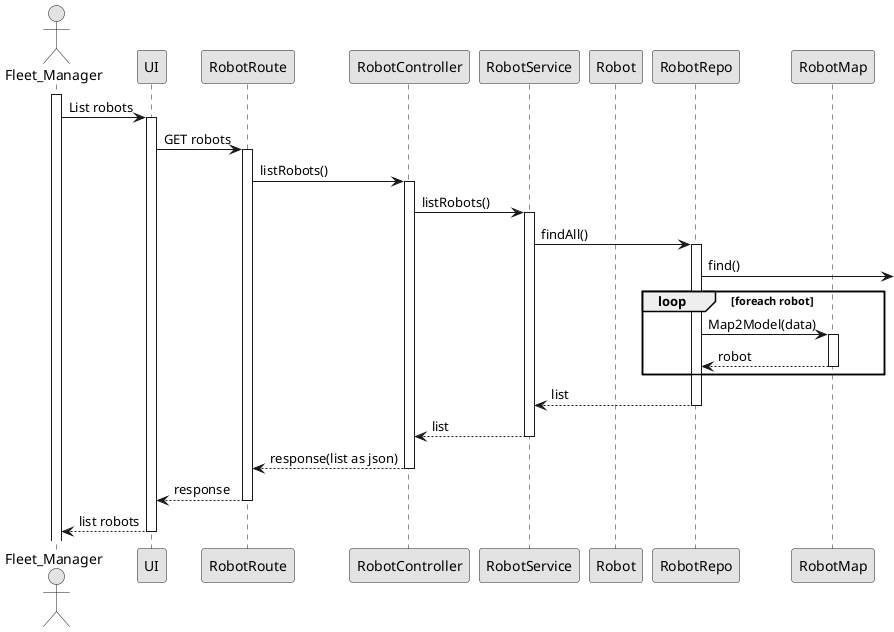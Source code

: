 @startuml
'http://plantuml.com/skinparam.html
skinparam monochrome true
skinparam packageStyle rect
skinparam shadowing false

actor Fleet_Manager as user
participant UI as ui
participant RobotRoute  as route
participant RobotController as controller
participant RobotService as service
participant Robot as domain
participant RobotRepo as repo
participant RobotMap as mapper

activate user
user -> ui : List robots
activate ui

ui -> route: GET robots
activate route
route->controller: listRobots()
  activate controller
    controller -> service: listRobots()
    activate service
    service->repo:findAll()
    activate repo
    repo-> :find()
    loop foreach robot
      repo -> mapper: Map2Model(data)
      activate mapper
      mapper --> repo: robot
     deactivate mapper
    end
    repo --> service: list
    deactivate repo
    service --> controller: list
    deactivate service
    controller --> route: response(list as json)
    deactivate controller
    route --> ui: response
    deactivate route
    ui --> user: list robots
    deactivate
@enduml